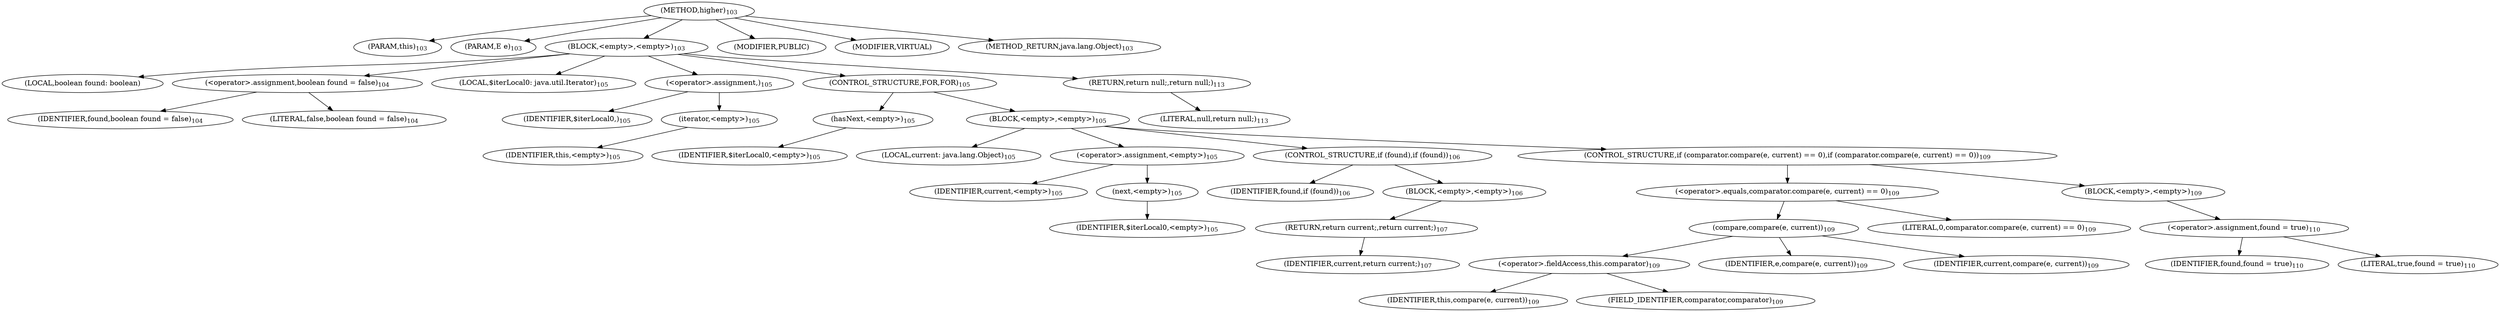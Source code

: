 digraph "higher" {  
"148" [label = <(METHOD,higher)<SUB>103</SUB>> ]
"11" [label = <(PARAM,this)<SUB>103</SUB>> ]
"149" [label = <(PARAM,E e)<SUB>103</SUB>> ]
"150" [label = <(BLOCK,&lt;empty&gt;,&lt;empty&gt;)<SUB>103</SUB>> ]
"151" [label = <(LOCAL,boolean found: boolean)> ]
"152" [label = <(&lt;operator&gt;.assignment,boolean found = false)<SUB>104</SUB>> ]
"153" [label = <(IDENTIFIER,found,boolean found = false)<SUB>104</SUB>> ]
"154" [label = <(LITERAL,false,boolean found = false)<SUB>104</SUB>> ]
"155" [label = <(LOCAL,$iterLocal0: java.util.Iterator)<SUB>105</SUB>> ]
"156" [label = <(&lt;operator&gt;.assignment,)<SUB>105</SUB>> ]
"157" [label = <(IDENTIFIER,$iterLocal0,)<SUB>105</SUB>> ]
"158" [label = <(iterator,&lt;empty&gt;)<SUB>105</SUB>> ]
"10" [label = <(IDENTIFIER,this,&lt;empty&gt;)<SUB>105</SUB>> ]
"159" [label = <(CONTROL_STRUCTURE,FOR,FOR)<SUB>105</SUB>> ]
"160" [label = <(hasNext,&lt;empty&gt;)<SUB>105</SUB>> ]
"161" [label = <(IDENTIFIER,$iterLocal0,&lt;empty&gt;)<SUB>105</SUB>> ]
"162" [label = <(BLOCK,&lt;empty&gt;,&lt;empty&gt;)<SUB>105</SUB>> ]
"163" [label = <(LOCAL,current: java.lang.Object)<SUB>105</SUB>> ]
"164" [label = <(&lt;operator&gt;.assignment,&lt;empty&gt;)<SUB>105</SUB>> ]
"165" [label = <(IDENTIFIER,current,&lt;empty&gt;)<SUB>105</SUB>> ]
"166" [label = <(next,&lt;empty&gt;)<SUB>105</SUB>> ]
"167" [label = <(IDENTIFIER,$iterLocal0,&lt;empty&gt;)<SUB>105</SUB>> ]
"168" [label = <(CONTROL_STRUCTURE,if (found),if (found))<SUB>106</SUB>> ]
"169" [label = <(IDENTIFIER,found,if (found))<SUB>106</SUB>> ]
"170" [label = <(BLOCK,&lt;empty&gt;,&lt;empty&gt;)<SUB>106</SUB>> ]
"171" [label = <(RETURN,return current;,return current;)<SUB>107</SUB>> ]
"172" [label = <(IDENTIFIER,current,return current;)<SUB>107</SUB>> ]
"173" [label = <(CONTROL_STRUCTURE,if (comparator.compare(e, current) == 0),if (comparator.compare(e, current) == 0))<SUB>109</SUB>> ]
"174" [label = <(&lt;operator&gt;.equals,comparator.compare(e, current) == 0)<SUB>109</SUB>> ]
"175" [label = <(compare,compare(e, current))<SUB>109</SUB>> ]
"176" [label = <(&lt;operator&gt;.fieldAccess,this.comparator)<SUB>109</SUB>> ]
"177" [label = <(IDENTIFIER,this,compare(e, current))<SUB>109</SUB>> ]
"178" [label = <(FIELD_IDENTIFIER,comparator,comparator)<SUB>109</SUB>> ]
"179" [label = <(IDENTIFIER,e,compare(e, current))<SUB>109</SUB>> ]
"180" [label = <(IDENTIFIER,current,compare(e, current))<SUB>109</SUB>> ]
"181" [label = <(LITERAL,0,comparator.compare(e, current) == 0)<SUB>109</SUB>> ]
"182" [label = <(BLOCK,&lt;empty&gt;,&lt;empty&gt;)<SUB>109</SUB>> ]
"183" [label = <(&lt;operator&gt;.assignment,found = true)<SUB>110</SUB>> ]
"184" [label = <(IDENTIFIER,found,found = true)<SUB>110</SUB>> ]
"185" [label = <(LITERAL,true,found = true)<SUB>110</SUB>> ]
"186" [label = <(RETURN,return null;,return null;)<SUB>113</SUB>> ]
"187" [label = <(LITERAL,null,return null;)<SUB>113</SUB>> ]
"188" [label = <(MODIFIER,PUBLIC)> ]
"189" [label = <(MODIFIER,VIRTUAL)> ]
"190" [label = <(METHOD_RETURN,java.lang.Object)<SUB>103</SUB>> ]
  "148" -> "11" 
  "148" -> "149" 
  "148" -> "150" 
  "148" -> "188" 
  "148" -> "189" 
  "148" -> "190" 
  "150" -> "151" 
  "150" -> "152" 
  "150" -> "155" 
  "150" -> "156" 
  "150" -> "159" 
  "150" -> "186" 
  "152" -> "153" 
  "152" -> "154" 
  "156" -> "157" 
  "156" -> "158" 
  "158" -> "10" 
  "159" -> "160" 
  "159" -> "162" 
  "160" -> "161" 
  "162" -> "163" 
  "162" -> "164" 
  "162" -> "168" 
  "162" -> "173" 
  "164" -> "165" 
  "164" -> "166" 
  "166" -> "167" 
  "168" -> "169" 
  "168" -> "170" 
  "170" -> "171" 
  "171" -> "172" 
  "173" -> "174" 
  "173" -> "182" 
  "174" -> "175" 
  "174" -> "181" 
  "175" -> "176" 
  "175" -> "179" 
  "175" -> "180" 
  "176" -> "177" 
  "176" -> "178" 
  "182" -> "183" 
  "183" -> "184" 
  "183" -> "185" 
  "186" -> "187" 
}
